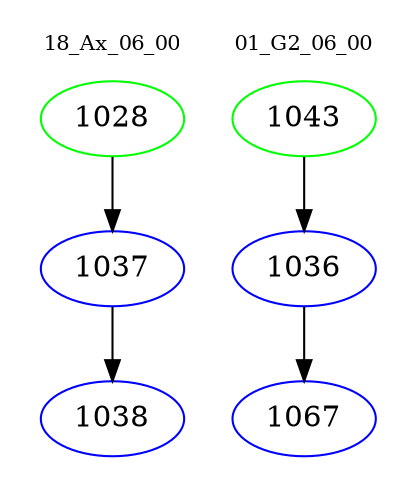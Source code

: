 digraph{
subgraph cluster_0 {
color = white
label = "18_Ax_06_00";
fontsize=10;
T0_1028 [label="1028", color="green"]
T0_1028 -> T0_1037 [color="black"]
T0_1037 [label="1037", color="blue"]
T0_1037 -> T0_1038 [color="black"]
T0_1038 [label="1038", color="blue"]
}
subgraph cluster_1 {
color = white
label = "01_G2_06_00";
fontsize=10;
T1_1043 [label="1043", color="green"]
T1_1043 -> T1_1036 [color="black"]
T1_1036 [label="1036", color="blue"]
T1_1036 -> T1_1067 [color="black"]
T1_1067 [label="1067", color="blue"]
}
}
